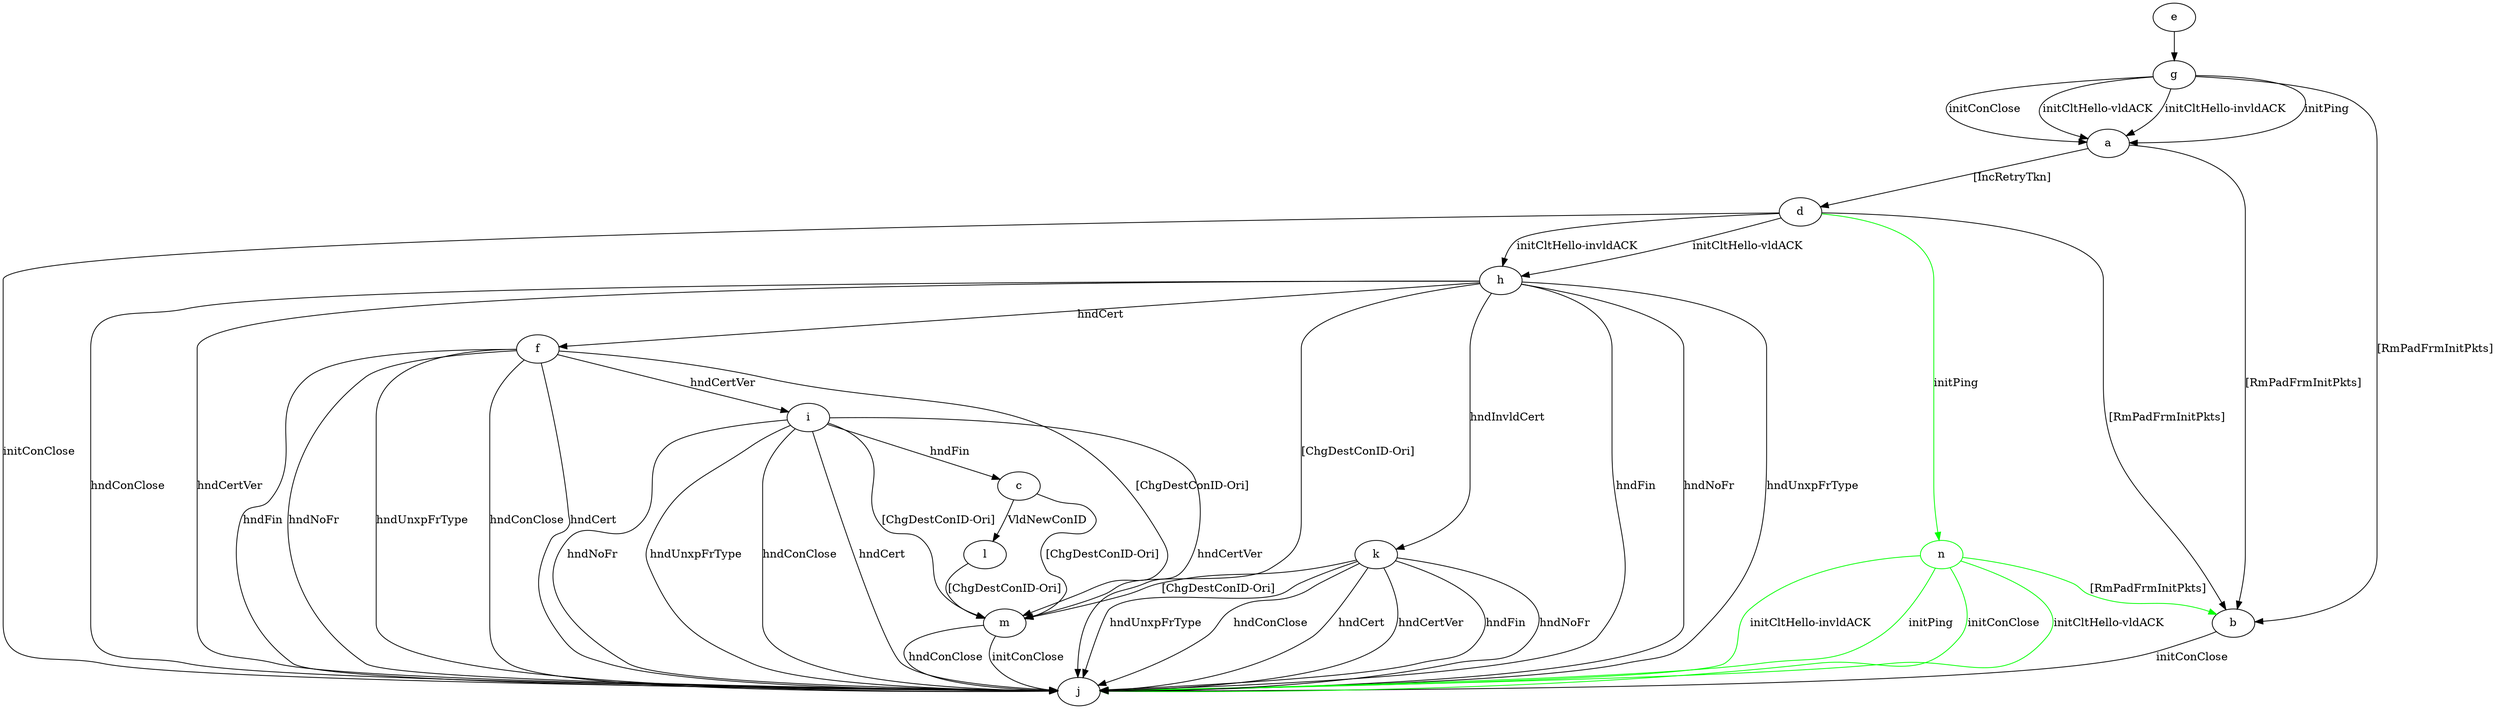digraph "" {
	a -> b	[key=0,
		label="[RmPadFrmInitPkts] "];
	a -> d	[key=0,
		label="[IncRetryTkn] "];
	b -> j	[key=0,
		label="initConClose "];
	c -> l	[key=0,
		label="VldNewConID "];
	c -> m	[key=0,
		label="[ChgDestConID-Ori] "];
	d -> b	[key=0,
		label="[RmPadFrmInitPkts] "];
	d -> h	[key=0,
		label="initCltHello-vldACK "];
	d -> h	[key=1,
		label="initCltHello-invldACK "];
	d -> j	[key=0,
		label="initConClose "];
	n	[color=green];
	d -> n	[key=0,
		color=green,
		label="initPing "];
	e -> g	[key=0];
	f -> i	[key=0,
		label="hndCertVer "];
	f -> j	[key=0,
		label="hndFin "];
	f -> j	[key=1,
		label="hndNoFr "];
	f -> j	[key=2,
		label="hndUnxpFrType "];
	f -> j	[key=3,
		label="hndConClose "];
	f -> j	[key=4,
		label="hndCert "];
	f -> m	[key=0,
		label="[ChgDestConID-Ori] "];
	g -> a	[key=0,
		label="initPing "];
	g -> a	[key=1,
		label="initConClose "];
	g -> a	[key=2,
		label="initCltHello-vldACK "];
	g -> a	[key=3,
		label="initCltHello-invldACK "];
	g -> b	[key=0,
		label="[RmPadFrmInitPkts] "];
	h -> f	[key=0,
		label="hndCert "];
	h -> j	[key=0,
		label="hndFin "];
	h -> j	[key=1,
		label="hndNoFr "];
	h -> j	[key=2,
		label="hndUnxpFrType "];
	h -> j	[key=3,
		label="hndConClose "];
	h -> j	[key=4,
		label="hndCertVer "];
	h -> k	[key=0,
		label="hndInvldCert "];
	h -> m	[key=0,
		label="[ChgDestConID-Ori] "];
	i -> c	[key=0,
		label="hndFin "];
	i -> j	[key=0,
		label="hndNoFr "];
	i -> j	[key=1,
		label="hndUnxpFrType "];
	i -> j	[key=2,
		label="hndConClose "];
	i -> j	[key=3,
		label="hndCert "];
	i -> j	[key=4,
		label="hndCertVer "];
	i -> m	[key=0,
		label="[ChgDestConID-Ori] "];
	k -> j	[key=0,
		label="hndFin "];
	k -> j	[key=1,
		label="hndNoFr "];
	k -> j	[key=2,
		label="hndUnxpFrType "];
	k -> j	[key=3,
		label="hndConClose "];
	k -> j	[key=4,
		label="hndCert "];
	k -> j	[key=5,
		label="hndCertVer "];
	k -> m	[key=0,
		label="[ChgDestConID-Ori] "];
	l -> m	[key=0,
		label="[ChgDestConID-Ori] "];
	m -> j	[key=0,
		label="initConClose "];
	m -> j	[key=1,
		label="hndConClose "];
	n -> b	[key=0,
		color=green,
		label="[RmPadFrmInitPkts] "];
	n -> j	[key=0,
		color=green,
		label="initPing "];
	n -> j	[key=1,
		color=green,
		label="initConClose "];
	n -> j	[key=2,
		color=green,
		label="initCltHello-vldACK "];
	n -> j	[key=3,
		color=green,
		label="initCltHello-invldACK "];
}
